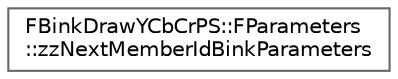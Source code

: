 digraph "Graphical Class Hierarchy"
{
 // INTERACTIVE_SVG=YES
 // LATEX_PDF_SIZE
  bgcolor="transparent";
  edge [fontname=Helvetica,fontsize=10,labelfontname=Helvetica,labelfontsize=10];
  node [fontname=Helvetica,fontsize=10,shape=box,height=0.2,width=0.4];
  rankdir="LR";
  Node0 [id="Node000000",label="FBinkDrawYCbCrPS::FParameters\l::zzNextMemberIdBinkParameters",height=0.2,width=0.4,color="grey40", fillcolor="white", style="filled",URL="$d2/d00/structFBinkDrawYCbCrPS_1_1FParameters_1_1zzNextMemberIdBinkParameters.html",tooltip=" "];
}
